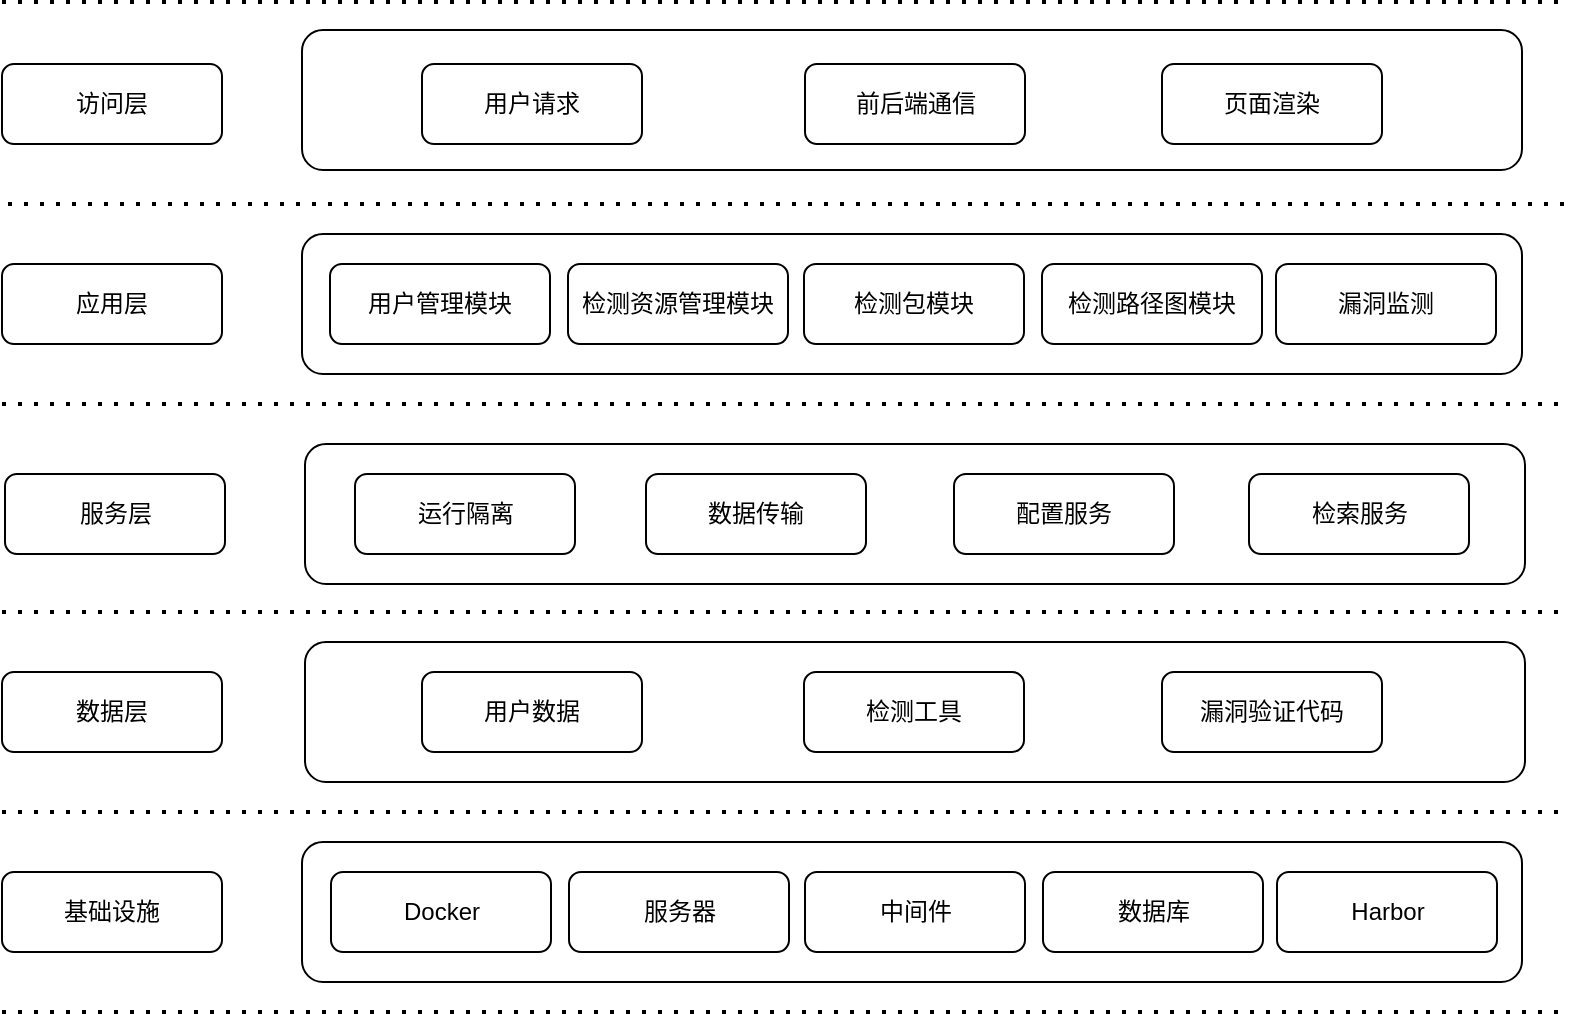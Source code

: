 <mxfile version="21.0.6" type="github">
  <diagram name="第 1 页" id="3UjdBd2KKpV0JYQb_SGN">
    <mxGraphModel dx="962" dy="567" grid="1" gridSize="10" guides="1" tooltips="1" connect="1" arrows="1" fold="1" page="1" pageScale="1" pageWidth="827" pageHeight="1169" math="0" shadow="0">
      <root>
        <mxCell id="0" />
        <mxCell id="1" parent="0" />
        <mxCell id="ZT8GPRA4VV5K2qkBkmNg-24" value="" style="rounded=1;whiteSpace=wrap;html=1;" vertex="1" parent="1">
          <mxGeometry x="280" y="529" width="610" height="70" as="geometry" />
        </mxCell>
        <mxCell id="ZT8GPRA4VV5K2qkBkmNg-23" value="" style="rounded=1;whiteSpace=wrap;html=1;" vertex="1" parent="1">
          <mxGeometry x="281.5" y="429" width="610" height="70" as="geometry" />
        </mxCell>
        <mxCell id="ZT8GPRA4VV5K2qkBkmNg-22" value="" style="rounded=1;whiteSpace=wrap;html=1;" vertex="1" parent="1">
          <mxGeometry x="280" y="225" width="610" height="70" as="geometry" />
        </mxCell>
        <mxCell id="ZT8GPRA4VV5K2qkBkmNg-21" value="" style="rounded=1;whiteSpace=wrap;html=1;" vertex="1" parent="1">
          <mxGeometry x="280" y="123" width="610" height="70" as="geometry" />
        </mxCell>
        <mxCell id="ZT8GPRA4VV5K2qkBkmNg-1" value="访问层" style="rounded=1;whiteSpace=wrap;html=1;" vertex="1" parent="1">
          <mxGeometry x="130" y="140" width="110" height="40" as="geometry" />
        </mxCell>
        <mxCell id="ZT8GPRA4VV5K2qkBkmNg-2" value="应用层" style="rounded=1;whiteSpace=wrap;html=1;" vertex="1" parent="1">
          <mxGeometry x="130" y="240" width="110" height="40" as="geometry" />
        </mxCell>
        <mxCell id="ZT8GPRA4VV5K2qkBkmNg-3" value="数据层" style="rounded=1;whiteSpace=wrap;html=1;" vertex="1" parent="1">
          <mxGeometry x="130" y="444" width="110" height="40" as="geometry" />
        </mxCell>
        <mxCell id="ZT8GPRA4VV5K2qkBkmNg-4" value="基础设施" style="rounded=1;whiteSpace=wrap;html=1;" vertex="1" parent="1">
          <mxGeometry x="130" y="544" width="110" height="40" as="geometry" />
        </mxCell>
        <mxCell id="ZT8GPRA4VV5K2qkBkmNg-5" value="用户请求" style="rounded=1;whiteSpace=wrap;html=1;" vertex="1" parent="1">
          <mxGeometry x="340" y="140" width="110" height="40" as="geometry" />
        </mxCell>
        <mxCell id="ZT8GPRA4VV5K2qkBkmNg-6" value="前后端通信" style="rounded=1;whiteSpace=wrap;html=1;" vertex="1" parent="1">
          <mxGeometry x="531.5" y="140" width="110" height="40" as="geometry" />
        </mxCell>
        <mxCell id="ZT8GPRA4VV5K2qkBkmNg-7" value="页面渲染" style="rounded=1;whiteSpace=wrap;html=1;" vertex="1" parent="1">
          <mxGeometry x="710" y="140" width="110" height="40" as="geometry" />
        </mxCell>
        <mxCell id="ZT8GPRA4VV5K2qkBkmNg-8" value="用户管理模块" style="rounded=1;whiteSpace=wrap;html=1;" vertex="1" parent="1">
          <mxGeometry x="294" y="240" width="110" height="40" as="geometry" />
        </mxCell>
        <mxCell id="ZT8GPRA4VV5K2qkBkmNg-9" value="检测资源管理模块" style="rounded=1;whiteSpace=wrap;html=1;" vertex="1" parent="1">
          <mxGeometry x="413" y="240" width="110" height="40" as="geometry" />
        </mxCell>
        <mxCell id="ZT8GPRA4VV5K2qkBkmNg-10" value="检测包模块" style="rounded=1;whiteSpace=wrap;html=1;" vertex="1" parent="1">
          <mxGeometry x="531" y="240" width="110" height="40" as="geometry" />
        </mxCell>
        <mxCell id="ZT8GPRA4VV5K2qkBkmNg-11" value="检测路径图模块" style="rounded=1;whiteSpace=wrap;html=1;" vertex="1" parent="1">
          <mxGeometry x="650" y="240" width="110" height="40" as="geometry" />
        </mxCell>
        <mxCell id="ZT8GPRA4VV5K2qkBkmNg-12" value="漏洞监测" style="rounded=1;whiteSpace=wrap;html=1;" vertex="1" parent="1">
          <mxGeometry x="767" y="240" width="110" height="40" as="geometry" />
        </mxCell>
        <mxCell id="ZT8GPRA4VV5K2qkBkmNg-13" value="用户数据" style="rounded=1;whiteSpace=wrap;html=1;" vertex="1" parent="1">
          <mxGeometry x="340" y="444" width="110" height="40" as="geometry" />
        </mxCell>
        <mxCell id="ZT8GPRA4VV5K2qkBkmNg-14" value="检测工具" style="rounded=1;whiteSpace=wrap;html=1;" vertex="1" parent="1">
          <mxGeometry x="531" y="444" width="110" height="40" as="geometry" />
        </mxCell>
        <mxCell id="ZT8GPRA4VV5K2qkBkmNg-15" value="漏洞验证代码" style="rounded=1;whiteSpace=wrap;html=1;" vertex="1" parent="1">
          <mxGeometry x="710" y="444" width="110" height="40" as="geometry" />
        </mxCell>
        <mxCell id="ZT8GPRA4VV5K2qkBkmNg-16" value="Docker" style="rounded=1;whiteSpace=wrap;html=1;" vertex="1" parent="1">
          <mxGeometry x="294.5" y="544" width="110" height="40" as="geometry" />
        </mxCell>
        <mxCell id="ZT8GPRA4VV5K2qkBkmNg-17" value="服务器" style="rounded=1;whiteSpace=wrap;html=1;" vertex="1" parent="1">
          <mxGeometry x="413.5" y="544" width="110" height="40" as="geometry" />
        </mxCell>
        <mxCell id="ZT8GPRA4VV5K2qkBkmNg-18" value="中间件" style="rounded=1;whiteSpace=wrap;html=1;" vertex="1" parent="1">
          <mxGeometry x="531.5" y="544" width="110" height="40" as="geometry" />
        </mxCell>
        <mxCell id="ZT8GPRA4VV5K2qkBkmNg-19" value="数据库" style="rounded=1;whiteSpace=wrap;html=1;" vertex="1" parent="1">
          <mxGeometry x="650.5" y="544" width="110" height="40" as="geometry" />
        </mxCell>
        <mxCell id="ZT8GPRA4VV5K2qkBkmNg-20" value="Harbor" style="rounded=1;whiteSpace=wrap;html=1;" vertex="1" parent="1">
          <mxGeometry x="767.5" y="544" width="110" height="40" as="geometry" />
        </mxCell>
        <mxCell id="ZT8GPRA4VV5K2qkBkmNg-25" value="" style="endArrow=none;dashed=1;html=1;dashPattern=1 3;strokeWidth=2;rounded=0;" edge="1" parent="1">
          <mxGeometry width="50" height="50" relative="1" as="geometry">
            <mxPoint x="130" y="109" as="sourcePoint" />
            <mxPoint x="910" y="109" as="targetPoint" />
          </mxGeometry>
        </mxCell>
        <mxCell id="ZT8GPRA4VV5K2qkBkmNg-26" value="" style="endArrow=none;dashed=1;html=1;dashPattern=1 3;strokeWidth=2;rounded=0;" edge="1" parent="1">
          <mxGeometry width="50" height="50" relative="1" as="geometry">
            <mxPoint x="133" y="210" as="sourcePoint" />
            <mxPoint x="913" y="210" as="targetPoint" />
          </mxGeometry>
        </mxCell>
        <mxCell id="ZT8GPRA4VV5K2qkBkmNg-27" value="" style="endArrow=none;dashed=1;html=1;dashPattern=1 3;strokeWidth=2;rounded=0;" edge="1" parent="1">
          <mxGeometry width="50" height="50" relative="1" as="geometry">
            <mxPoint x="130" y="414" as="sourcePoint" />
            <mxPoint x="910" y="414" as="targetPoint" />
          </mxGeometry>
        </mxCell>
        <mxCell id="ZT8GPRA4VV5K2qkBkmNg-28" value="" style="endArrow=none;dashed=1;html=1;dashPattern=1 3;strokeWidth=2;rounded=0;" edge="1" parent="1">
          <mxGeometry width="50" height="50" relative="1" as="geometry">
            <mxPoint x="130" y="514" as="sourcePoint" />
            <mxPoint x="910" y="514" as="targetPoint" />
          </mxGeometry>
        </mxCell>
        <mxCell id="ZT8GPRA4VV5K2qkBkmNg-29" value="" style="endArrow=none;dashed=1;html=1;dashPattern=1 3;strokeWidth=2;rounded=0;" edge="1" parent="1">
          <mxGeometry width="50" height="50" relative="1" as="geometry">
            <mxPoint x="130" y="614" as="sourcePoint" />
            <mxPoint x="910" y="614" as="targetPoint" />
          </mxGeometry>
        </mxCell>
        <mxCell id="ZT8GPRA4VV5K2qkBkmNg-30" value="" style="endArrow=none;dashed=1;html=1;dashPattern=1 3;strokeWidth=2;rounded=0;" edge="1" parent="1">
          <mxGeometry width="50" height="50" relative="1" as="geometry">
            <mxPoint x="130" y="310" as="sourcePoint" />
            <mxPoint x="910" y="310" as="targetPoint" />
          </mxGeometry>
        </mxCell>
        <mxCell id="ZT8GPRA4VV5K2qkBkmNg-31" value="" style="rounded=1;whiteSpace=wrap;html=1;" vertex="1" parent="1">
          <mxGeometry x="281.5" y="330" width="610" height="70" as="geometry" />
        </mxCell>
        <mxCell id="ZT8GPRA4VV5K2qkBkmNg-32" value="服务层" style="rounded=1;whiteSpace=wrap;html=1;" vertex="1" parent="1">
          <mxGeometry x="131.5" y="345" width="110" height="40" as="geometry" />
        </mxCell>
        <mxCell id="ZT8GPRA4VV5K2qkBkmNg-33" value="运行隔离" style="rounded=1;whiteSpace=wrap;html=1;" vertex="1" parent="1">
          <mxGeometry x="306.5" y="345" width="110" height="40" as="geometry" />
        </mxCell>
        <mxCell id="ZT8GPRA4VV5K2qkBkmNg-34" value="数据传输" style="rounded=1;whiteSpace=wrap;html=1;" vertex="1" parent="1">
          <mxGeometry x="452" y="345" width="110" height="40" as="geometry" />
        </mxCell>
        <mxCell id="ZT8GPRA4VV5K2qkBkmNg-35" value="配置服务" style="rounded=1;whiteSpace=wrap;html=1;" vertex="1" parent="1">
          <mxGeometry x="606" y="345" width="110" height="40" as="geometry" />
        </mxCell>
        <mxCell id="ZT8GPRA4VV5K2qkBkmNg-36" value="检索服务" style="rounded=1;whiteSpace=wrap;html=1;" vertex="1" parent="1">
          <mxGeometry x="753.5" y="345" width="110" height="40" as="geometry" />
        </mxCell>
      </root>
    </mxGraphModel>
  </diagram>
</mxfile>
